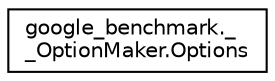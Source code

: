 digraph "Graphical Class Hierarchy"
{
 // LATEX_PDF_SIZE
  edge [fontname="Helvetica",fontsize="10",labelfontname="Helvetica",labelfontsize="10"];
  node [fontname="Helvetica",fontsize="10",shape=record];
  rankdir="LR";
  Node0 [label="google_benchmark._\l_OptionMaker.Options",height=0.2,width=0.4,color="black", fillcolor="white", style="filled",URL="$classgoogle__benchmark_1_1____OptionMaker_1_1Options.html",tooltip=" "];
}
